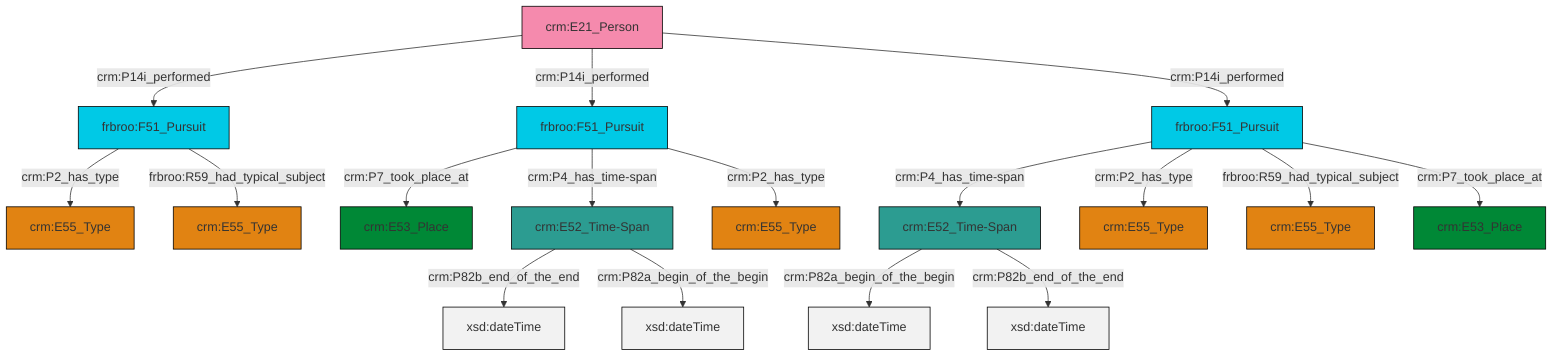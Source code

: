 graph TD
classDef Literal fill:#f2f2f2,stroke:#000000;
classDef CRM_Entity fill:#FFFFFF,stroke:#000000;
classDef Temporal_Entity fill:#00C9E6, stroke:#000000;
classDef Type fill:#E18312, stroke:#000000;
classDef Time-Span fill:#2C9C91, stroke:#000000;
classDef Appellation fill:#FFEB7F, stroke:#000000;
classDef Place fill:#008836, stroke:#000000;
classDef Persistent_Item fill:#B266B2, stroke:#000000;
classDef Conceptual_Object fill:#FFD700, stroke:#000000;
classDef Physical_Thing fill:#D2B48C, stroke:#000000;
classDef Actor fill:#f58aad, stroke:#000000;
classDef PC_Classes fill:#4ce600, stroke:#000000;
classDef Multi fill:#cccccc,stroke:#000000;

0["frbroo:F51_Pursuit"]:::Temporal_Entity -->|crm:P7_took_place_at| 1["crm:E53_Place"]:::Place
2["crm:E21_Person"]:::Actor -->|crm:P14i_performed| 3["frbroo:F51_Pursuit"]:::Temporal_Entity
2["crm:E21_Person"]:::Actor -->|crm:P14i_performed| 0["frbroo:F51_Pursuit"]:::Temporal_Entity
2["crm:E21_Person"]:::Actor -->|crm:P14i_performed| 4["frbroo:F51_Pursuit"]:::Temporal_Entity
4["frbroo:F51_Pursuit"]:::Temporal_Entity -->|crm:P4_has_time-span| 7["crm:E52_Time-Span"]:::Time-Span
3["frbroo:F51_Pursuit"]:::Temporal_Entity -->|crm:P2_has_type| 8["crm:E55_Type"]:::Type
4["frbroo:F51_Pursuit"]:::Temporal_Entity -->|crm:P2_has_type| 5["crm:E55_Type"]:::Type
7["crm:E52_Time-Span"]:::Time-Span -->|crm:P82a_begin_of_the_begin| 14[xsd:dateTime]:::Literal
0["frbroo:F51_Pursuit"]:::Temporal_Entity -->|crm:P4_has_time-span| 16["crm:E52_Time-Span"]:::Time-Span
16["crm:E52_Time-Span"]:::Time-Span -->|crm:P82b_end_of_the_end| 17[xsd:dateTime]:::Literal
3["frbroo:F51_Pursuit"]:::Temporal_Entity -->|frbroo:R59_had_typical_subject| 19["crm:E55_Type"]:::Type
0["frbroo:F51_Pursuit"]:::Temporal_Entity -->|crm:P2_has_type| 9["crm:E55_Type"]:::Type
4["frbroo:F51_Pursuit"]:::Temporal_Entity -->|frbroo:R59_had_typical_subject| 23["crm:E55_Type"]:::Type
7["crm:E52_Time-Span"]:::Time-Span -->|crm:P82b_end_of_the_end| 26[xsd:dateTime]:::Literal
4["frbroo:F51_Pursuit"]:::Temporal_Entity -->|crm:P7_took_place_at| 20["crm:E53_Place"]:::Place
16["crm:E52_Time-Span"]:::Time-Span -->|crm:P82a_begin_of_the_begin| 31[xsd:dateTime]:::Literal
